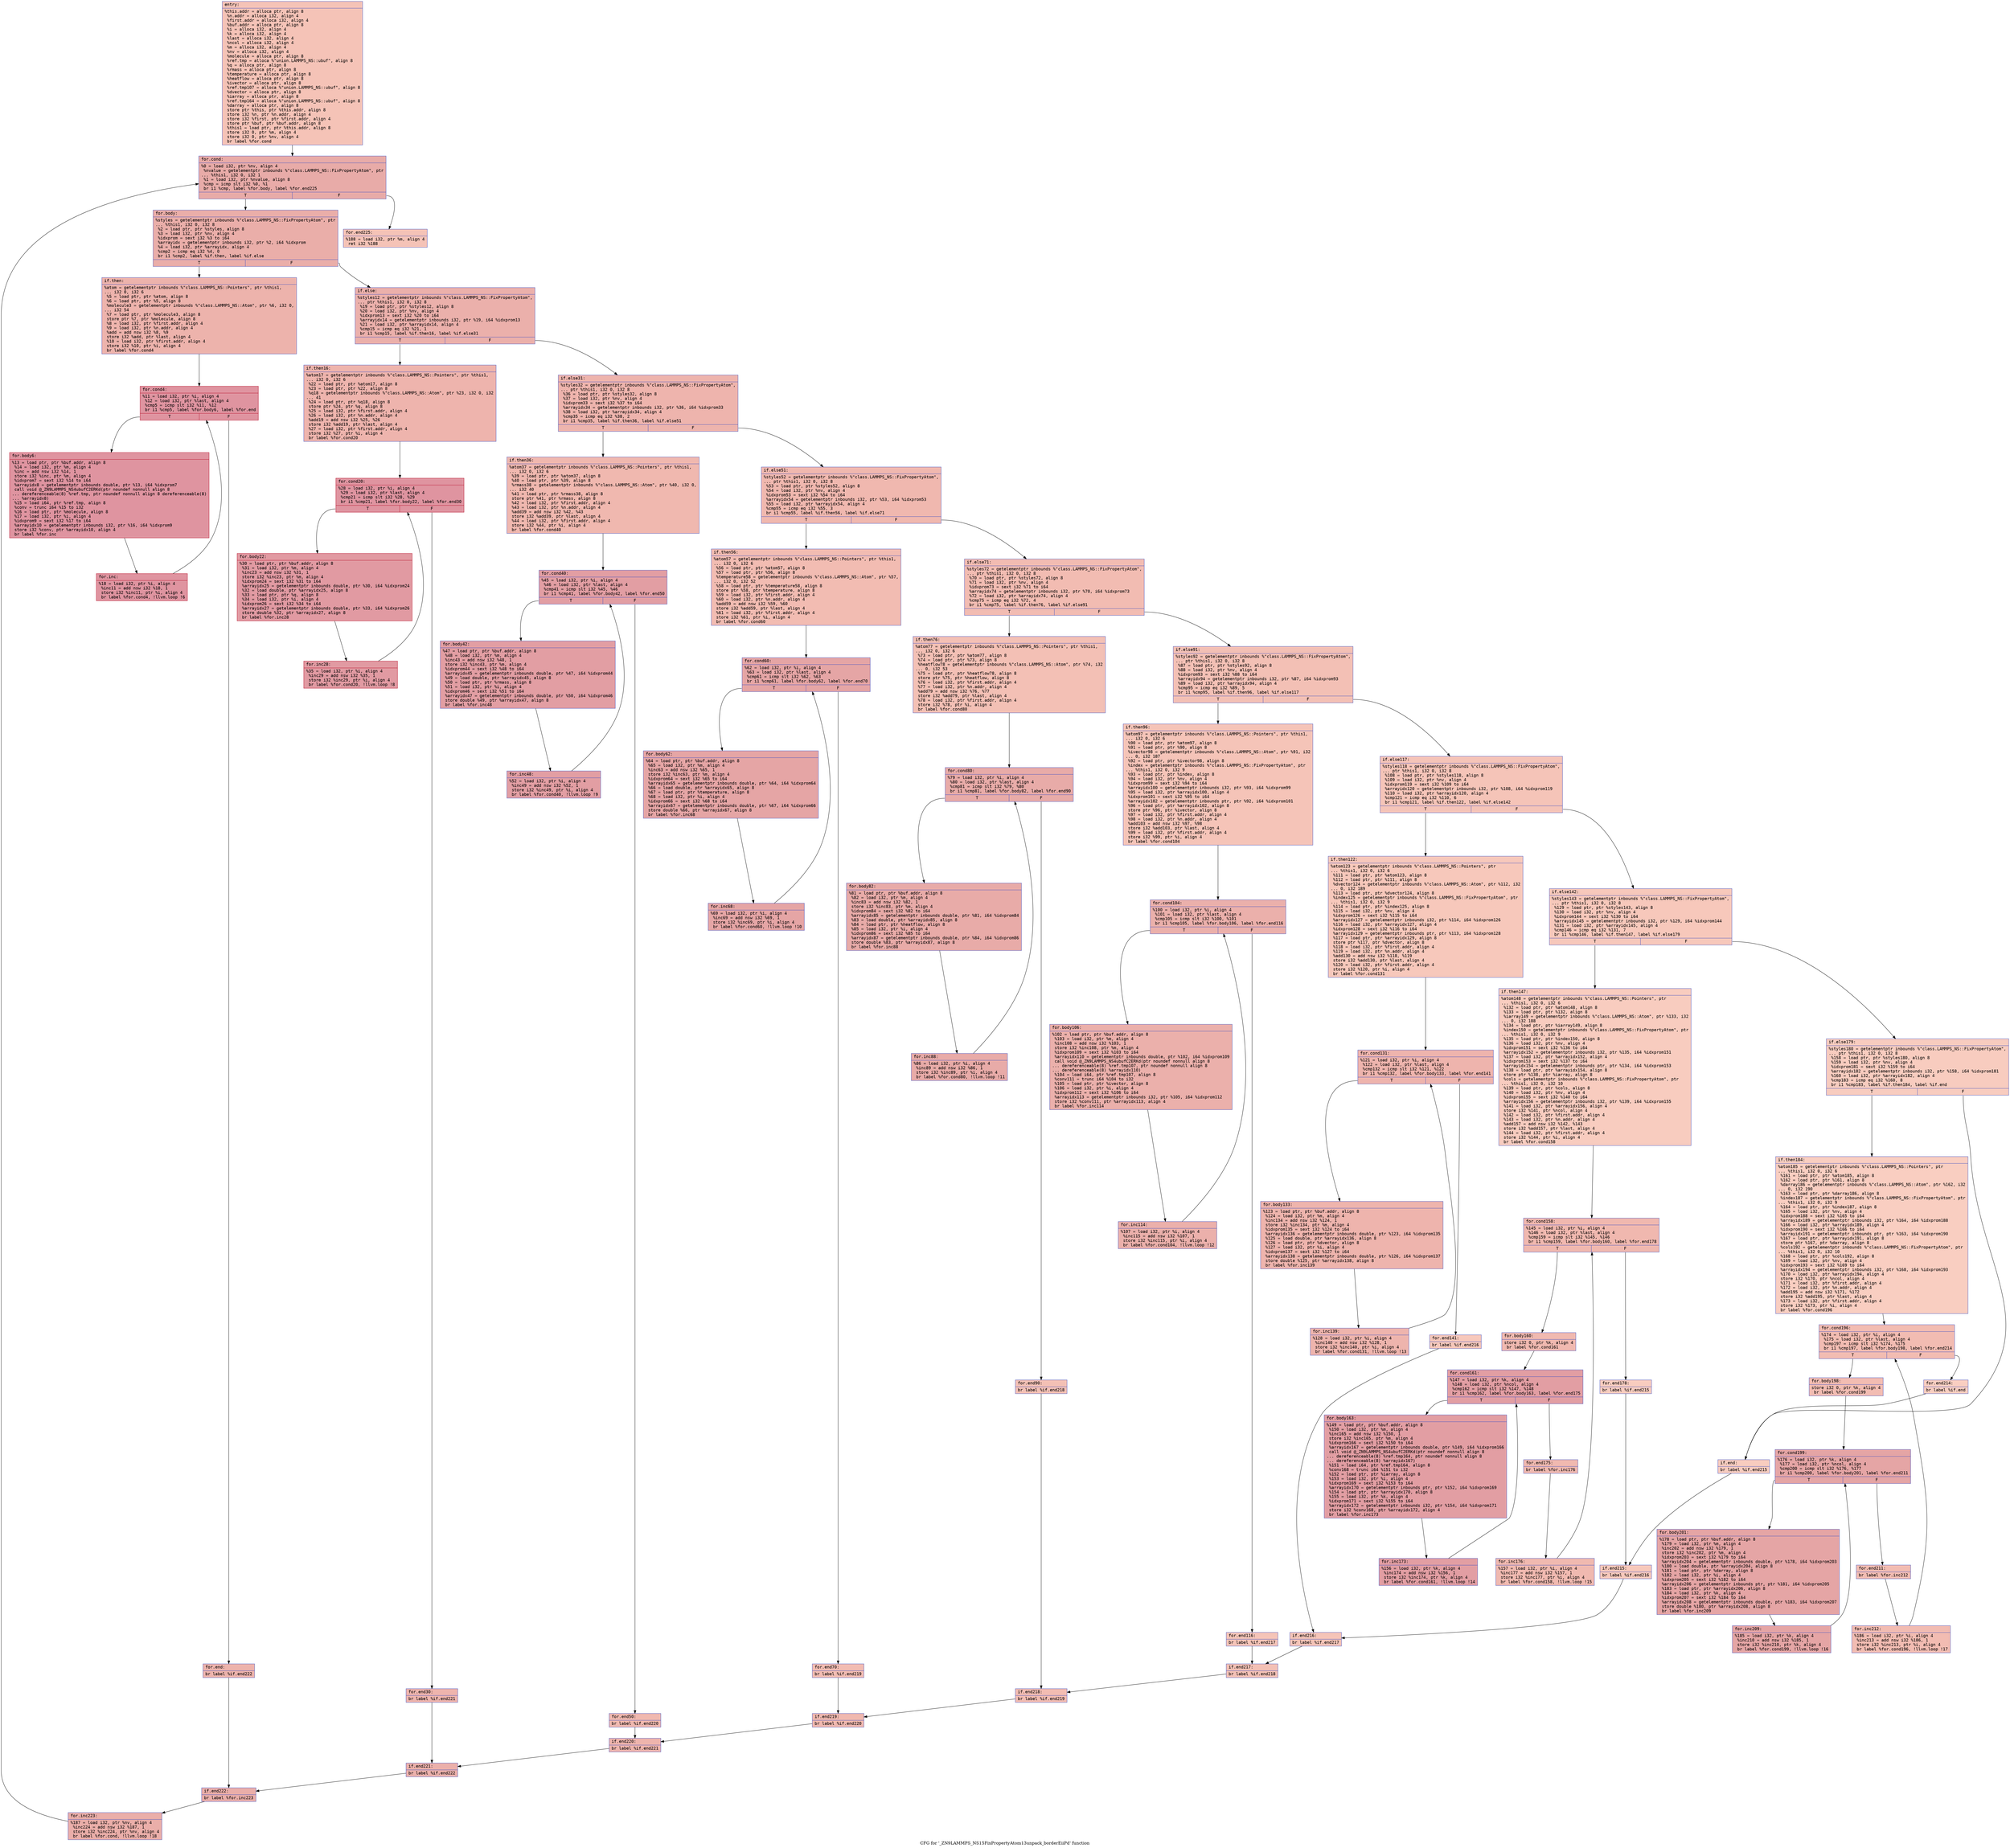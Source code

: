 digraph "CFG for '_ZN9LAMMPS_NS15FixPropertyAtom13unpack_borderEiiPd' function" {
	label="CFG for '_ZN9LAMMPS_NS15FixPropertyAtom13unpack_borderEiiPd' function";

	Node0x561c2757d440 [shape=record,color="#3d50c3ff", style=filled, fillcolor="#e8765c70" fontname="Courier",label="{entry:\l|  %this.addr = alloca ptr, align 8\l  %n.addr = alloca i32, align 4\l  %first.addr = alloca i32, align 4\l  %buf.addr = alloca ptr, align 8\l  %i = alloca i32, align 4\l  %k = alloca i32, align 4\l  %last = alloca i32, align 4\l  %ncol = alloca i32, align 4\l  %m = alloca i32, align 4\l  %nv = alloca i32, align 4\l  %molecule = alloca ptr, align 8\l  %ref.tmp = alloca %\"union.LAMMPS_NS::ubuf\", align 8\l  %q = alloca ptr, align 8\l  %rmass = alloca ptr, align 8\l  %temperature = alloca ptr, align 8\l  %heatflow = alloca ptr, align 8\l  %ivector = alloca ptr, align 8\l  %ref.tmp107 = alloca %\"union.LAMMPS_NS::ubuf\", align 8\l  %dvector = alloca ptr, align 8\l  %iarray = alloca ptr, align 8\l  %ref.tmp164 = alloca %\"union.LAMMPS_NS::ubuf\", align 8\l  %darray = alloca ptr, align 8\l  store ptr %this, ptr %this.addr, align 8\l  store i32 %n, ptr %n.addr, align 4\l  store i32 %first, ptr %first.addr, align 4\l  store ptr %buf, ptr %buf.addr, align 8\l  %this1 = load ptr, ptr %this.addr, align 8\l  store i32 0, ptr %m, align 4\l  store i32 0, ptr %nv, align 4\l  br label %for.cond\l}"];
	Node0x561c2757d440 -> Node0x561c273f7d90[tooltip="entry -> for.cond\nProbability 100.00%" ];
	Node0x561c273f7d90 [shape=record,color="#3d50c3ff", style=filled, fillcolor="#cc403a70" fontname="Courier",label="{for.cond:\l|  %0 = load i32, ptr %nv, align 4\l  %nvalue = getelementptr inbounds %\"class.LAMMPS_NS::FixPropertyAtom\", ptr\l... %this1, i32 0, i32 1\l  %1 = load i32, ptr %nvalue, align 8\l  %cmp = icmp slt i32 %0, %1\l  br i1 %cmp, label %for.body, label %for.end225\l|{<s0>T|<s1>F}}"];
	Node0x561c273f7d90:s0 -> Node0x561c2756a0f0[tooltip="for.cond -> for.body\nProbability 96.88%" ];
	Node0x561c273f7d90:s1 -> Node0x561c27564b80[tooltip="for.cond -> for.end225\nProbability 3.12%" ];
	Node0x561c2756a0f0 [shape=record,color="#3d50c3ff", style=filled, fillcolor="#d0473d70" fontname="Courier",label="{for.body:\l|  %styles = getelementptr inbounds %\"class.LAMMPS_NS::FixPropertyAtom\", ptr\l... %this1, i32 0, i32 8\l  %2 = load ptr, ptr %styles, align 8\l  %3 = load i32, ptr %nv, align 4\l  %idxprom = sext i32 %3 to i64\l  %arrayidx = getelementptr inbounds i32, ptr %2, i64 %idxprom\l  %4 = load i32, ptr %arrayidx, align 4\l  %cmp2 = icmp eq i32 %4, 0\l  br i1 %cmp2, label %if.then, label %if.else\l|{<s0>T|<s1>F}}"];
	Node0x561c2756a0f0:s0 -> Node0x561c2758acf0[tooltip="for.body -> if.then\nProbability 37.50%" ];
	Node0x561c2756a0f0:s1 -> Node0x561c2758ad40[tooltip="for.body -> if.else\nProbability 62.50%" ];
	Node0x561c2758acf0 [shape=record,color="#3d50c3ff", style=filled, fillcolor="#d6524470" fontname="Courier",label="{if.then:\l|  %atom = getelementptr inbounds %\"class.LAMMPS_NS::Pointers\", ptr %this1,\l... i32 0, i32 6\l  %5 = load ptr, ptr %atom, align 8\l  %6 = load ptr, ptr %5, align 8\l  %molecule3 = getelementptr inbounds %\"class.LAMMPS_NS::Atom\", ptr %6, i32 0,\l... i32 54\l  %7 = load ptr, ptr %molecule3, align 8\l  store ptr %7, ptr %molecule, align 8\l  %8 = load i32, ptr %first.addr, align 4\l  %9 = load i32, ptr %n.addr, align 4\l  %add = add nsw i32 %8, %9\l  store i32 %add, ptr %last, align 4\l  %10 = load i32, ptr %first.addr, align 4\l  store i32 %10, ptr %i, align 4\l  br label %for.cond4\l}"];
	Node0x561c2758acf0 -> Node0x561c2758b5a0[tooltip="if.then -> for.cond4\nProbability 100.00%" ];
	Node0x561c2758b5a0 [shape=record,color="#b70d28ff", style=filled, fillcolor="#b70d2870" fontname="Courier",label="{for.cond4:\l|  %11 = load i32, ptr %i, align 4\l  %12 = load i32, ptr %last, align 4\l  %cmp5 = icmp slt i32 %11, %12\l  br i1 %cmp5, label %for.body6, label %for.end\l|{<s0>T|<s1>F}}"];
	Node0x561c2758b5a0:s0 -> Node0x561c2758b840[tooltip="for.cond4 -> for.body6\nProbability 96.88%" ];
	Node0x561c2758b5a0:s1 -> Node0x561c2758b8c0[tooltip="for.cond4 -> for.end\nProbability 3.12%" ];
	Node0x561c2758b840 [shape=record,color="#b70d28ff", style=filled, fillcolor="#b70d2870" fontname="Courier",label="{for.body6:\l|  %13 = load ptr, ptr %buf.addr, align 8\l  %14 = load i32, ptr %m, align 4\l  %inc = add nsw i32 %14, 1\l  store i32 %inc, ptr %m, align 4\l  %idxprom7 = sext i32 %14 to i64\l  %arrayidx8 = getelementptr inbounds double, ptr %13, i64 %idxprom7\l  call void @_ZN9LAMMPS_NS4ubufC2ERKd(ptr noundef nonnull align 8\l... dereferenceable(8) %ref.tmp, ptr noundef nonnull align 8 dereferenceable(8)\l... %arrayidx8)\l  %15 = load i64, ptr %ref.tmp, align 8\l  %conv = trunc i64 %15 to i32\l  %16 = load ptr, ptr %molecule, align 8\l  %17 = load i32, ptr %i, align 4\l  %idxprom9 = sext i32 %17 to i64\l  %arrayidx10 = getelementptr inbounds i32, ptr %16, i64 %idxprom9\l  store i32 %conv, ptr %arrayidx10, align 4\l  br label %for.inc\l}"];
	Node0x561c2758b840 -> Node0x561c2758c5f0[tooltip="for.body6 -> for.inc\nProbability 100.00%" ];
	Node0x561c2758c5f0 [shape=record,color="#b70d28ff", style=filled, fillcolor="#b70d2870" fontname="Courier",label="{for.inc:\l|  %18 = load i32, ptr %i, align 4\l  %inc11 = add nsw i32 %18, 1\l  store i32 %inc11, ptr %i, align 4\l  br label %for.cond4, !llvm.loop !6\l}"];
	Node0x561c2758c5f0 -> Node0x561c2758b5a0[tooltip="for.inc -> for.cond4\nProbability 100.00%" ];
	Node0x561c2758b8c0 [shape=record,color="#3d50c3ff", style=filled, fillcolor="#d6524470" fontname="Courier",label="{for.end:\l|  br label %if.end222\l}"];
	Node0x561c2758b8c0 -> Node0x561c2758c9c0[tooltip="for.end -> if.end222\nProbability 100.00%" ];
	Node0x561c2758ad40 [shape=record,color="#3d50c3ff", style=filled, fillcolor="#d24b4070" fontname="Courier",label="{if.else:\l|  %styles12 = getelementptr inbounds %\"class.LAMMPS_NS::FixPropertyAtom\",\l... ptr %this1, i32 0, i32 8\l  %19 = load ptr, ptr %styles12, align 8\l  %20 = load i32, ptr %nv, align 4\l  %idxprom13 = sext i32 %20 to i64\l  %arrayidx14 = getelementptr inbounds i32, ptr %19, i64 %idxprom13\l  %21 = load i32, ptr %arrayidx14, align 4\l  %cmp15 = icmp eq i32 %21, 1\l  br i1 %cmp15, label %if.then16, label %if.else31\l|{<s0>T|<s1>F}}"];
	Node0x561c2758ad40:s0 -> Node0x561c2758cf40[tooltip="if.else -> if.then16\nProbability 50.00%" ];
	Node0x561c2758ad40:s1 -> Node0x561c2758cfc0[tooltip="if.else -> if.else31\nProbability 50.00%" ];
	Node0x561c2758cf40 [shape=record,color="#3d50c3ff", style=filled, fillcolor="#d8564670" fontname="Courier",label="{if.then16:\l|  %atom17 = getelementptr inbounds %\"class.LAMMPS_NS::Pointers\", ptr %this1,\l... i32 0, i32 6\l  %22 = load ptr, ptr %atom17, align 8\l  %23 = load ptr, ptr %22, align 8\l  %q18 = getelementptr inbounds %\"class.LAMMPS_NS::Atom\", ptr %23, i32 0, i32\l... 41\l  %24 = load ptr, ptr %q18, align 8\l  store ptr %24, ptr %q, align 8\l  %25 = load i32, ptr %first.addr, align 4\l  %26 = load i32, ptr %n.addr, align 4\l  %add19 = add nsw i32 %25, %26\l  store i32 %add19, ptr %last, align 4\l  %27 = load i32, ptr %first.addr, align 4\l  store i32 %27, ptr %i, align 4\l  br label %for.cond20\l}"];
	Node0x561c2758cf40 -> Node0x561c2758d840[tooltip="if.then16 -> for.cond20\nProbability 100.00%" ];
	Node0x561c2758d840 [shape=record,color="#b70d28ff", style=filled, fillcolor="#b70d2870" fontname="Courier",label="{for.cond20:\l|  %28 = load i32, ptr %i, align 4\l  %29 = load i32, ptr %last, align 4\l  %cmp21 = icmp slt i32 %28, %29\l  br i1 %cmp21, label %for.body22, label %for.end30\l|{<s0>T|<s1>F}}"];
	Node0x561c2758d840:s0 -> Node0x561c2758dae0[tooltip="for.cond20 -> for.body22\nProbability 96.88%" ];
	Node0x561c2758d840:s1 -> Node0x561c2758db60[tooltip="for.cond20 -> for.end30\nProbability 3.12%" ];
	Node0x561c2758dae0 [shape=record,color="#b70d28ff", style=filled, fillcolor="#bb1b2c70" fontname="Courier",label="{for.body22:\l|  %30 = load ptr, ptr %buf.addr, align 8\l  %31 = load i32, ptr %m, align 4\l  %inc23 = add nsw i32 %31, 1\l  store i32 %inc23, ptr %m, align 4\l  %idxprom24 = sext i32 %31 to i64\l  %arrayidx25 = getelementptr inbounds double, ptr %30, i64 %idxprom24\l  %32 = load double, ptr %arrayidx25, align 8\l  %33 = load ptr, ptr %q, align 8\l  %34 = load i32, ptr %i, align 4\l  %idxprom26 = sext i32 %34 to i64\l  %arrayidx27 = getelementptr inbounds double, ptr %33, i64 %idxprom26\l  store double %32, ptr %arrayidx27, align 8\l  br label %for.inc28\l}"];
	Node0x561c2758dae0 -> Node0x561c2758e3e0[tooltip="for.body22 -> for.inc28\nProbability 100.00%" ];
	Node0x561c2758e3e0 [shape=record,color="#b70d28ff", style=filled, fillcolor="#bb1b2c70" fontname="Courier",label="{for.inc28:\l|  %35 = load i32, ptr %i, align 4\l  %inc29 = add nsw i32 %35, 1\l  store i32 %inc29, ptr %i, align 4\l  br label %for.cond20, !llvm.loop !8\l}"];
	Node0x561c2758e3e0 -> Node0x561c2758d840[tooltip="for.inc28 -> for.cond20\nProbability 100.00%" ];
	Node0x561c2758db60 [shape=record,color="#3d50c3ff", style=filled, fillcolor="#d8564670" fontname="Courier",label="{for.end30:\l|  br label %if.end221\l}"];
	Node0x561c2758db60 -> Node0x561c2758e860[tooltip="for.end30 -> if.end221\nProbability 100.00%" ];
	Node0x561c2758cfc0 [shape=record,color="#3d50c3ff", style=filled, fillcolor="#d8564670" fontname="Courier",label="{if.else31:\l|  %styles32 = getelementptr inbounds %\"class.LAMMPS_NS::FixPropertyAtom\",\l... ptr %this1, i32 0, i32 8\l  %36 = load ptr, ptr %styles32, align 8\l  %37 = load i32, ptr %nv, align 4\l  %idxprom33 = sext i32 %37 to i64\l  %arrayidx34 = getelementptr inbounds i32, ptr %36, i64 %idxprom33\l  %38 = load i32, ptr %arrayidx34, align 4\l  %cmp35 = icmp eq i32 %38, 2\l  br i1 %cmp35, label %if.then36, label %if.else51\l|{<s0>T|<s1>F}}"];
	Node0x561c2758cfc0:s0 -> Node0x561c2758ede0[tooltip="if.else31 -> if.then36\nProbability 50.00%" ];
	Node0x561c2758cfc0:s1 -> Node0x561c2758ee60[tooltip="if.else31 -> if.else51\nProbability 50.00%" ];
	Node0x561c2758ede0 [shape=record,color="#3d50c3ff", style=filled, fillcolor="#dc5d4a70" fontname="Courier",label="{if.then36:\l|  %atom37 = getelementptr inbounds %\"class.LAMMPS_NS::Pointers\", ptr %this1,\l... i32 0, i32 6\l  %39 = load ptr, ptr %atom37, align 8\l  %40 = load ptr, ptr %39, align 8\l  %rmass38 = getelementptr inbounds %\"class.LAMMPS_NS::Atom\", ptr %40, i32 0,\l... i32 40\l  %41 = load ptr, ptr %rmass38, align 8\l  store ptr %41, ptr %rmass, align 8\l  %42 = load i32, ptr %first.addr, align 4\l  %43 = load i32, ptr %n.addr, align 4\l  %add39 = add nsw i32 %42, %43\l  store i32 %add39, ptr %last, align 4\l  %44 = load i32, ptr %first.addr, align 4\l  store i32 %44, ptr %i, align 4\l  br label %for.cond40\l}"];
	Node0x561c2758ede0 -> Node0x561c2758f6e0[tooltip="if.then36 -> for.cond40\nProbability 100.00%" ];
	Node0x561c2758f6e0 [shape=record,color="#3d50c3ff", style=filled, fillcolor="#be242e70" fontname="Courier",label="{for.cond40:\l|  %45 = load i32, ptr %i, align 4\l  %46 = load i32, ptr %last, align 4\l  %cmp41 = icmp slt i32 %45, %46\l  br i1 %cmp41, label %for.body42, label %for.end50\l|{<s0>T|<s1>F}}"];
	Node0x561c2758f6e0:s0 -> Node0x561c2758f980[tooltip="for.cond40 -> for.body42\nProbability 96.88%" ];
	Node0x561c2758f6e0:s1 -> Node0x561c2758fa00[tooltip="for.cond40 -> for.end50\nProbability 3.12%" ];
	Node0x561c2758f980 [shape=record,color="#3d50c3ff", style=filled, fillcolor="#be242e70" fontname="Courier",label="{for.body42:\l|  %47 = load ptr, ptr %buf.addr, align 8\l  %48 = load i32, ptr %m, align 4\l  %inc43 = add nsw i32 %48, 1\l  store i32 %inc43, ptr %m, align 4\l  %idxprom44 = sext i32 %48 to i64\l  %arrayidx45 = getelementptr inbounds double, ptr %47, i64 %idxprom44\l  %49 = load double, ptr %arrayidx45, align 8\l  %50 = load ptr, ptr %rmass, align 8\l  %51 = load i32, ptr %i, align 4\l  %idxprom46 = sext i32 %51 to i64\l  %arrayidx47 = getelementptr inbounds double, ptr %50, i64 %idxprom46\l  store double %49, ptr %arrayidx47, align 8\l  br label %for.inc48\l}"];
	Node0x561c2758f980 -> Node0x561c27590a90[tooltip="for.body42 -> for.inc48\nProbability 100.00%" ];
	Node0x561c27590a90 [shape=record,color="#3d50c3ff", style=filled, fillcolor="#be242e70" fontname="Courier",label="{for.inc48:\l|  %52 = load i32, ptr %i, align 4\l  %inc49 = add nsw i32 %52, 1\l  store i32 %inc49, ptr %i, align 4\l  br label %for.cond40, !llvm.loop !9\l}"];
	Node0x561c27590a90 -> Node0x561c2758f6e0[tooltip="for.inc48 -> for.cond40\nProbability 100.00%" ];
	Node0x561c2758fa00 [shape=record,color="#3d50c3ff", style=filled, fillcolor="#dc5d4a70" fontname="Courier",label="{for.end50:\l|  br label %if.end220\l}"];
	Node0x561c2758fa00 -> Node0x561c27590f10[tooltip="for.end50 -> if.end220\nProbability 100.00%" ];
	Node0x561c2758ee60 [shape=record,color="#3d50c3ff", style=filled, fillcolor="#dc5d4a70" fontname="Courier",label="{if.else51:\l|  %styles52 = getelementptr inbounds %\"class.LAMMPS_NS::FixPropertyAtom\",\l... ptr %this1, i32 0, i32 8\l  %53 = load ptr, ptr %styles52, align 8\l  %54 = load i32, ptr %nv, align 4\l  %idxprom53 = sext i32 %54 to i64\l  %arrayidx54 = getelementptr inbounds i32, ptr %53, i64 %idxprom53\l  %55 = load i32, ptr %arrayidx54, align 4\l  %cmp55 = icmp eq i32 %55, 3\l  br i1 %cmp55, label %if.then56, label %if.else71\l|{<s0>T|<s1>F}}"];
	Node0x561c2758ee60:s0 -> Node0x561c2758c2a0[tooltip="if.else51 -> if.then56\nProbability 50.00%" ];
	Node0x561c2758ee60:s1 -> Node0x561c2758c320[tooltip="if.else51 -> if.else71\nProbability 50.00%" ];
	Node0x561c2758c2a0 [shape=record,color="#3d50c3ff", style=filled, fillcolor="#e1675170" fontname="Courier",label="{if.then56:\l|  %atom57 = getelementptr inbounds %\"class.LAMMPS_NS::Pointers\", ptr %this1,\l... i32 0, i32 6\l  %56 = load ptr, ptr %atom57, align 8\l  %57 = load ptr, ptr %56, align 8\l  %temperature58 = getelementptr inbounds %\"class.LAMMPS_NS::Atom\", ptr %57,\l... i32 0, i32 52\l  %58 = load ptr, ptr %temperature58, align 8\l  store ptr %58, ptr %temperature, align 8\l  %59 = load i32, ptr %first.addr, align 4\l  %60 = load i32, ptr %n.addr, align 4\l  %add59 = add nsw i32 %59, %60\l  store i32 %add59, ptr %last, align 4\l  %61 = load i32, ptr %first.addr, align 4\l  store i32 %61, ptr %i, align 4\l  br label %for.cond60\l}"];
	Node0x561c2758c2a0 -> Node0x561c275923a0[tooltip="if.then56 -> for.cond60\nProbability 100.00%" ];
	Node0x561c275923a0 [shape=record,color="#3d50c3ff", style=filled, fillcolor="#c5333470" fontname="Courier",label="{for.cond60:\l|  %62 = load i32, ptr %i, align 4\l  %63 = load i32, ptr %last, align 4\l  %cmp61 = icmp slt i32 %62, %63\l  br i1 %cmp61, label %for.body62, label %for.end70\l|{<s0>T|<s1>F}}"];
	Node0x561c275923a0:s0 -> Node0x561c27592640[tooltip="for.cond60 -> for.body62\nProbability 96.88%" ];
	Node0x561c275923a0:s1 -> Node0x561c275926c0[tooltip="for.cond60 -> for.end70\nProbability 3.12%" ];
	Node0x561c27592640 [shape=record,color="#3d50c3ff", style=filled, fillcolor="#c5333470" fontname="Courier",label="{for.body62:\l|  %64 = load ptr, ptr %buf.addr, align 8\l  %65 = load i32, ptr %m, align 4\l  %inc63 = add nsw i32 %65, 1\l  store i32 %inc63, ptr %m, align 4\l  %idxprom64 = sext i32 %65 to i64\l  %arrayidx65 = getelementptr inbounds double, ptr %64, i64 %idxprom64\l  %66 = load double, ptr %arrayidx65, align 8\l  %67 = load ptr, ptr %temperature, align 8\l  %68 = load i32, ptr %i, align 4\l  %idxprom66 = sext i32 %68 to i64\l  %arrayidx67 = getelementptr inbounds double, ptr %67, i64 %idxprom66\l  store double %66, ptr %arrayidx67, align 8\l  br label %for.inc68\l}"];
	Node0x561c27592640 -> Node0x561c27592f40[tooltip="for.body62 -> for.inc68\nProbability 100.00%" ];
	Node0x561c27592f40 [shape=record,color="#3d50c3ff", style=filled, fillcolor="#c5333470" fontname="Courier",label="{for.inc68:\l|  %69 = load i32, ptr %i, align 4\l  %inc69 = add nsw i32 %69, 1\l  store i32 %inc69, ptr %i, align 4\l  br label %for.cond60, !llvm.loop !10\l}"];
	Node0x561c27592f40 -> Node0x561c275923a0[tooltip="for.inc68 -> for.cond60\nProbability 100.00%" ];
	Node0x561c275926c0 [shape=record,color="#3d50c3ff", style=filled, fillcolor="#e1675170" fontname="Courier",label="{for.end70:\l|  br label %if.end219\l}"];
	Node0x561c275926c0 -> Node0x561c275933c0[tooltip="for.end70 -> if.end219\nProbability 100.00%" ];
	Node0x561c2758c320 [shape=record,color="#3d50c3ff", style=filled, fillcolor="#e1675170" fontname="Courier",label="{if.else71:\l|  %styles72 = getelementptr inbounds %\"class.LAMMPS_NS::FixPropertyAtom\",\l... ptr %this1, i32 0, i32 8\l  %70 = load ptr, ptr %styles72, align 8\l  %71 = load i32, ptr %nv, align 4\l  %idxprom73 = sext i32 %71 to i64\l  %arrayidx74 = getelementptr inbounds i32, ptr %70, i64 %idxprom73\l  %72 = load i32, ptr %arrayidx74, align 4\l  %cmp75 = icmp eq i32 %72, 4\l  br i1 %cmp75, label %if.then76, label %if.else91\l|{<s0>T|<s1>F}}"];
	Node0x561c2758c320:s0 -> Node0x561c27593940[tooltip="if.else71 -> if.then76\nProbability 50.00%" ];
	Node0x561c2758c320:s1 -> Node0x561c275939c0[tooltip="if.else71 -> if.else91\nProbability 50.00%" ];
	Node0x561c27593940 [shape=record,color="#3d50c3ff", style=filled, fillcolor="#e5705870" fontname="Courier",label="{if.then76:\l|  %atom77 = getelementptr inbounds %\"class.LAMMPS_NS::Pointers\", ptr %this1,\l... i32 0, i32 6\l  %73 = load ptr, ptr %atom77, align 8\l  %74 = load ptr, ptr %73, align 8\l  %heatflow78 = getelementptr inbounds %\"class.LAMMPS_NS::Atom\", ptr %74, i32\l... 0, i32 53\l  %75 = load ptr, ptr %heatflow78, align 8\l  store ptr %75, ptr %heatflow, align 8\l  %76 = load i32, ptr %first.addr, align 4\l  %77 = load i32, ptr %n.addr, align 4\l  %add79 = add nsw i32 %76, %77\l  store i32 %add79, ptr %last, align 4\l  %78 = load i32, ptr %first.addr, align 4\l  store i32 %78, ptr %i, align 4\l  br label %for.cond80\l}"];
	Node0x561c27593940 -> Node0x561c27594250[tooltip="if.then76 -> for.cond80\nProbability 100.00%" ];
	Node0x561c27594250 [shape=record,color="#3d50c3ff", style=filled, fillcolor="#cc403a70" fontname="Courier",label="{for.cond80:\l|  %79 = load i32, ptr %i, align 4\l  %80 = load i32, ptr %last, align 4\l  %cmp81 = icmp slt i32 %79, %80\l  br i1 %cmp81, label %for.body82, label %for.end90\l|{<s0>T|<s1>F}}"];
	Node0x561c27594250:s0 -> Node0x561c275944f0[tooltip="for.cond80 -> for.body82\nProbability 96.88%" ];
	Node0x561c27594250:s1 -> Node0x561c27594570[tooltip="for.cond80 -> for.end90\nProbability 3.12%" ];
	Node0x561c275944f0 [shape=record,color="#3d50c3ff", style=filled, fillcolor="#cc403a70" fontname="Courier",label="{for.body82:\l|  %81 = load ptr, ptr %buf.addr, align 8\l  %82 = load i32, ptr %m, align 4\l  %inc83 = add nsw i32 %82, 1\l  store i32 %inc83, ptr %m, align 4\l  %idxprom84 = sext i32 %82 to i64\l  %arrayidx85 = getelementptr inbounds double, ptr %81, i64 %idxprom84\l  %83 = load double, ptr %arrayidx85, align 8\l  %84 = load ptr, ptr %heatflow, align 8\l  %85 = load i32, ptr %i, align 4\l  %idxprom86 = sext i32 %85 to i64\l  %arrayidx87 = getelementptr inbounds double, ptr %84, i64 %idxprom86\l  store double %83, ptr %arrayidx87, align 8\l  br label %for.inc88\l}"];
	Node0x561c275944f0 -> Node0x561c27594e50[tooltip="for.body82 -> for.inc88\nProbability 100.00%" ];
	Node0x561c27594e50 [shape=record,color="#3d50c3ff", style=filled, fillcolor="#cc403a70" fontname="Courier",label="{for.inc88:\l|  %86 = load i32, ptr %i, align 4\l  %inc89 = add nsw i32 %86, 1\l  store i32 %inc89, ptr %i, align 4\l  br label %for.cond80, !llvm.loop !11\l}"];
	Node0x561c27594e50 -> Node0x561c27594250[tooltip="for.inc88 -> for.cond80\nProbability 100.00%" ];
	Node0x561c27594570 [shape=record,color="#3d50c3ff", style=filled, fillcolor="#e5705870" fontname="Courier",label="{for.end90:\l|  br label %if.end218\l}"];
	Node0x561c27594570 -> Node0x561c275952d0[tooltip="for.end90 -> if.end218\nProbability 100.00%" ];
	Node0x561c275939c0 [shape=record,color="#3d50c3ff", style=filled, fillcolor="#e5705870" fontname="Courier",label="{if.else91:\l|  %styles92 = getelementptr inbounds %\"class.LAMMPS_NS::FixPropertyAtom\",\l... ptr %this1, i32 0, i32 8\l  %87 = load ptr, ptr %styles92, align 8\l  %88 = load i32, ptr %nv, align 4\l  %idxprom93 = sext i32 %88 to i64\l  %arrayidx94 = getelementptr inbounds i32, ptr %87, i64 %idxprom93\l  %89 = load i32, ptr %arrayidx94, align 4\l  %cmp95 = icmp eq i32 %89, 5\l  br i1 %cmp95, label %if.then96, label %if.else117\l|{<s0>T|<s1>F}}"];
	Node0x561c275939c0:s0 -> Node0x561c27595850[tooltip="if.else91 -> if.then96\nProbability 50.00%" ];
	Node0x561c275939c0:s1 -> Node0x561c275958d0[tooltip="if.else91 -> if.else117\nProbability 50.00%" ];
	Node0x561c27595850 [shape=record,color="#3d50c3ff", style=filled, fillcolor="#e97a5f70" fontname="Courier",label="{if.then96:\l|  %atom97 = getelementptr inbounds %\"class.LAMMPS_NS::Pointers\", ptr %this1,\l... i32 0, i32 6\l  %90 = load ptr, ptr %atom97, align 8\l  %91 = load ptr, ptr %90, align 8\l  %ivector98 = getelementptr inbounds %\"class.LAMMPS_NS::Atom\", ptr %91, i32\l... 0, i32 187\l  %92 = load ptr, ptr %ivector98, align 8\l  %index = getelementptr inbounds %\"class.LAMMPS_NS::FixPropertyAtom\", ptr\l... %this1, i32 0, i32 9\l  %93 = load ptr, ptr %index, align 8\l  %94 = load i32, ptr %nv, align 4\l  %idxprom99 = sext i32 %94 to i64\l  %arrayidx100 = getelementptr inbounds i32, ptr %93, i64 %idxprom99\l  %95 = load i32, ptr %arrayidx100, align 4\l  %idxprom101 = sext i32 %95 to i64\l  %arrayidx102 = getelementptr inbounds ptr, ptr %92, i64 %idxprom101\l  %96 = load ptr, ptr %arrayidx102, align 8\l  store ptr %96, ptr %ivector, align 8\l  %97 = load i32, ptr %first.addr, align 4\l  %98 = load i32, ptr %n.addr, align 4\l  %add103 = add nsw i32 %97, %98\l  store i32 %add103, ptr %last, align 4\l  %99 = load i32, ptr %first.addr, align 4\l  store i32 %99, ptr %i, align 4\l  br label %for.cond104\l}"];
	Node0x561c27595850 -> Node0x561c275901b0[tooltip="if.then96 -> for.cond104\nProbability 100.00%" ];
	Node0x561c275901b0 [shape=record,color="#3d50c3ff", style=filled, fillcolor="#d24b4070" fontname="Courier",label="{for.cond104:\l|  %100 = load i32, ptr %i, align 4\l  %101 = load i32, ptr %last, align 4\l  %cmp105 = icmp slt i32 %100, %101\l  br i1 %cmp105, label %for.body106, label %for.end116\l|{<s0>T|<s1>F}}"];
	Node0x561c275901b0:s0 -> Node0x561c275971c0[tooltip="for.cond104 -> for.body106\nProbability 96.88%" ];
	Node0x561c275901b0:s1 -> Node0x561c27597240[tooltip="for.cond104 -> for.end116\nProbability 3.12%" ];
	Node0x561c275971c0 [shape=record,color="#3d50c3ff", style=filled, fillcolor="#d24b4070" fontname="Courier",label="{for.body106:\l|  %102 = load ptr, ptr %buf.addr, align 8\l  %103 = load i32, ptr %m, align 4\l  %inc108 = add nsw i32 %103, 1\l  store i32 %inc108, ptr %m, align 4\l  %idxprom109 = sext i32 %103 to i64\l  %arrayidx110 = getelementptr inbounds double, ptr %102, i64 %idxprom109\l  call void @_ZN9LAMMPS_NS4ubufC2ERKd(ptr noundef nonnull align 8\l... dereferenceable(8) %ref.tmp107, ptr noundef nonnull align 8\l... dereferenceable(8) %arrayidx110)\l  %104 = load i64, ptr %ref.tmp107, align 8\l  %conv111 = trunc i64 %104 to i32\l  %105 = load ptr, ptr %ivector, align 8\l  %106 = load i32, ptr %i, align 4\l  %idxprom112 = sext i32 %106 to i64\l  %arrayidx113 = getelementptr inbounds i32, ptr %105, i64 %idxprom112\l  store i32 %conv111, ptr %arrayidx113, align 4\l  br label %for.inc114\l}"];
	Node0x561c275971c0 -> Node0x561c27597ce0[tooltip="for.body106 -> for.inc114\nProbability 100.00%" ];
	Node0x561c27597ce0 [shape=record,color="#3d50c3ff", style=filled, fillcolor="#d24b4070" fontname="Courier",label="{for.inc114:\l|  %107 = load i32, ptr %i, align 4\l  %inc115 = add nsw i32 %107, 1\l  store i32 %inc115, ptr %i, align 4\l  br label %for.cond104, !llvm.loop !12\l}"];
	Node0x561c27597ce0 -> Node0x561c275901b0[tooltip="for.inc114 -> for.cond104\nProbability 100.00%" ];
	Node0x561c27597240 [shape=record,color="#3d50c3ff", style=filled, fillcolor="#e97a5f70" fontname="Courier",label="{for.end116:\l|  br label %if.end217\l}"];
	Node0x561c27597240 -> Node0x561c27598140[tooltip="for.end116 -> if.end217\nProbability 100.00%" ];
	Node0x561c275958d0 [shape=record,color="#3d50c3ff", style=filled, fillcolor="#e97a5f70" fontname="Courier",label="{if.else117:\l|  %styles118 = getelementptr inbounds %\"class.LAMMPS_NS::FixPropertyAtom\",\l... ptr %this1, i32 0, i32 8\l  %108 = load ptr, ptr %styles118, align 8\l  %109 = load i32, ptr %nv, align 4\l  %idxprom119 = sext i32 %109 to i64\l  %arrayidx120 = getelementptr inbounds i32, ptr %108, i64 %idxprom119\l  %110 = load i32, ptr %arrayidx120, align 4\l  %cmp121 = icmp eq i32 %110, 6\l  br i1 %cmp121, label %if.then122, label %if.else142\l|{<s0>T|<s1>F}}"];
	Node0x561c275958d0:s0 -> Node0x561c275986c0[tooltip="if.else117 -> if.then122\nProbability 50.00%" ];
	Node0x561c275958d0:s1 -> Node0x561c27598740[tooltip="if.else117 -> if.else142\nProbability 50.00%" ];
	Node0x561c275986c0 [shape=record,color="#3d50c3ff", style=filled, fillcolor="#ed836670" fontname="Courier",label="{if.then122:\l|  %atom123 = getelementptr inbounds %\"class.LAMMPS_NS::Pointers\", ptr\l... %this1, i32 0, i32 6\l  %111 = load ptr, ptr %atom123, align 8\l  %112 = load ptr, ptr %111, align 8\l  %dvector124 = getelementptr inbounds %\"class.LAMMPS_NS::Atom\", ptr %112, i32\l... 0, i32 189\l  %113 = load ptr, ptr %dvector124, align 8\l  %index125 = getelementptr inbounds %\"class.LAMMPS_NS::FixPropertyAtom\", ptr\l... %this1, i32 0, i32 9\l  %114 = load ptr, ptr %index125, align 8\l  %115 = load i32, ptr %nv, align 4\l  %idxprom126 = sext i32 %115 to i64\l  %arrayidx127 = getelementptr inbounds i32, ptr %114, i64 %idxprom126\l  %116 = load i32, ptr %arrayidx127, align 4\l  %idxprom128 = sext i32 %116 to i64\l  %arrayidx129 = getelementptr inbounds ptr, ptr %113, i64 %idxprom128\l  %117 = load ptr, ptr %arrayidx129, align 8\l  store ptr %117, ptr %dvector, align 8\l  %118 = load i32, ptr %first.addr, align 4\l  %119 = load i32, ptr %n.addr, align 4\l  %add130 = add nsw i32 %118, %119\l  store i32 %add130, ptr %last, align 4\l  %120 = load i32, ptr %first.addr, align 4\l  store i32 %120, ptr %i, align 4\l  br label %for.cond131\l}"];
	Node0x561c275986c0 -> Node0x561c275995a0[tooltip="if.then122 -> for.cond131\nProbability 100.00%" ];
	Node0x561c275995a0 [shape=record,color="#3d50c3ff", style=filled, fillcolor="#d8564670" fontname="Courier",label="{for.cond131:\l|  %121 = load i32, ptr %i, align 4\l  %122 = load i32, ptr %last, align 4\l  %cmp132 = icmp slt i32 %121, %122\l  br i1 %cmp132, label %for.body133, label %for.end141\l|{<s0>T|<s1>F}}"];
	Node0x561c275995a0:s0 -> Node0x561c27599840[tooltip="for.cond131 -> for.body133\nProbability 96.88%" ];
	Node0x561c275995a0:s1 -> Node0x561c275998c0[tooltip="for.cond131 -> for.end141\nProbability 3.12%" ];
	Node0x561c27599840 [shape=record,color="#3d50c3ff", style=filled, fillcolor="#d8564670" fontname="Courier",label="{for.body133:\l|  %123 = load ptr, ptr %buf.addr, align 8\l  %124 = load i32, ptr %m, align 4\l  %inc134 = add nsw i32 %124, 1\l  store i32 %inc134, ptr %m, align 4\l  %idxprom135 = sext i32 %124 to i64\l  %arrayidx136 = getelementptr inbounds double, ptr %123, i64 %idxprom135\l  %125 = load double, ptr %arrayidx136, align 8\l  %126 = load ptr, ptr %dvector, align 8\l  %127 = load i32, ptr %i, align 4\l  %idxprom137 = sext i32 %127 to i64\l  %arrayidx138 = getelementptr inbounds double, ptr %126, i64 %idxprom137\l  store double %125, ptr %arrayidx138, align 8\l  br label %for.inc139\l}"];
	Node0x561c27599840 -> Node0x561c2759a1a0[tooltip="for.body133 -> for.inc139\nProbability 100.00%" ];
	Node0x561c2759a1a0 [shape=record,color="#3d50c3ff", style=filled, fillcolor="#d8564670" fontname="Courier",label="{for.inc139:\l|  %128 = load i32, ptr %i, align 4\l  %inc140 = add nsw i32 %128, 1\l  store i32 %inc140, ptr %i, align 4\l  br label %for.cond131, !llvm.loop !13\l}"];
	Node0x561c2759a1a0 -> Node0x561c275995a0[tooltip="for.inc139 -> for.cond131\nProbability 100.00%" ];
	Node0x561c275998c0 [shape=record,color="#3d50c3ff", style=filled, fillcolor="#ed836670" fontname="Courier",label="{for.end141:\l|  br label %if.end216\l}"];
	Node0x561c275998c0 -> Node0x561c2759a620[tooltip="for.end141 -> if.end216\nProbability 100.00%" ];
	Node0x561c27598740 [shape=record,color="#3d50c3ff", style=filled, fillcolor="#ed836670" fontname="Courier",label="{if.else142:\l|  %styles143 = getelementptr inbounds %\"class.LAMMPS_NS::FixPropertyAtom\",\l... ptr %this1, i32 0, i32 8\l  %129 = load ptr, ptr %styles143, align 8\l  %130 = load i32, ptr %nv, align 4\l  %idxprom144 = sext i32 %130 to i64\l  %arrayidx145 = getelementptr inbounds i32, ptr %129, i64 %idxprom144\l  %131 = load i32, ptr %arrayidx145, align 4\l  %cmp146 = icmp eq i32 %131, 7\l  br i1 %cmp146, label %if.then147, label %if.else179\l|{<s0>T|<s1>F}}"];
	Node0x561c27598740:s0 -> Node0x561c27591330[tooltip="if.else142 -> if.then147\nProbability 50.00%" ];
	Node0x561c27598740:s1 -> Node0x561c275913b0[tooltip="if.else142 -> if.else179\nProbability 50.00%" ];
	Node0x561c27591330 [shape=record,color="#3d50c3ff", style=filled, fillcolor="#f08b6e70" fontname="Courier",label="{if.then147:\l|  %atom148 = getelementptr inbounds %\"class.LAMMPS_NS::Pointers\", ptr\l... %this1, i32 0, i32 6\l  %132 = load ptr, ptr %atom148, align 8\l  %133 = load ptr, ptr %132, align 8\l  %iarray149 = getelementptr inbounds %\"class.LAMMPS_NS::Atom\", ptr %133, i32\l... 0, i32 188\l  %134 = load ptr, ptr %iarray149, align 8\l  %index150 = getelementptr inbounds %\"class.LAMMPS_NS::FixPropertyAtom\", ptr\l... %this1, i32 0, i32 9\l  %135 = load ptr, ptr %index150, align 8\l  %136 = load i32, ptr %nv, align 4\l  %idxprom151 = sext i32 %136 to i64\l  %arrayidx152 = getelementptr inbounds i32, ptr %135, i64 %idxprom151\l  %137 = load i32, ptr %arrayidx152, align 4\l  %idxprom153 = sext i32 %137 to i64\l  %arrayidx154 = getelementptr inbounds ptr, ptr %134, i64 %idxprom153\l  %138 = load ptr, ptr %arrayidx154, align 8\l  store ptr %138, ptr %iarray, align 8\l  %cols = getelementptr inbounds %\"class.LAMMPS_NS::FixPropertyAtom\", ptr\l... %this1, i32 0, i32 10\l  %139 = load ptr, ptr %cols, align 8\l  %140 = load i32, ptr %nv, align 4\l  %idxprom155 = sext i32 %140 to i64\l  %arrayidx156 = getelementptr inbounds i32, ptr %139, i64 %idxprom155\l  %141 = load i32, ptr %arrayidx156, align 4\l  store i32 %141, ptr %ncol, align 4\l  %142 = load i32, ptr %first.addr, align 4\l  %143 = load i32, ptr %n.addr, align 4\l  %add157 = add nsw i32 %142, %143\l  store i32 %add157, ptr %last, align 4\l  %144 = load i32, ptr %first.addr, align 4\l  store i32 %144, ptr %i, align 4\l  br label %for.cond158\l}"];
	Node0x561c27591330 -> Node0x561c2759caf0[tooltip="if.then147 -> for.cond158\nProbability 100.00%" ];
	Node0x561c2759caf0 [shape=record,color="#3d50c3ff", style=filled, fillcolor="#dc5d4a70" fontname="Courier",label="{for.cond158:\l|  %145 = load i32, ptr %i, align 4\l  %146 = load i32, ptr %last, align 4\l  %cmp159 = icmp slt i32 %145, %146\l  br i1 %cmp159, label %for.body160, label %for.end178\l|{<s0>T|<s1>F}}"];
	Node0x561c2759caf0:s0 -> Node0x561c2759cd90[tooltip="for.cond158 -> for.body160\nProbability 96.88%" ];
	Node0x561c2759caf0:s1 -> Node0x561c2759ce10[tooltip="for.cond158 -> for.end178\nProbability 3.12%" ];
	Node0x561c2759cd90 [shape=record,color="#3d50c3ff", style=filled, fillcolor="#de614d70" fontname="Courier",label="{for.body160:\l|  store i32 0, ptr %k, align 4\l  br label %for.cond161\l}"];
	Node0x561c2759cd90 -> Node0x561c2759d040[tooltip="for.body160 -> for.cond161\nProbability 100.00%" ];
	Node0x561c2759d040 [shape=record,color="#3d50c3ff", style=filled, fillcolor="#be242e70" fontname="Courier",label="{for.cond161:\l|  %147 = load i32, ptr %k, align 4\l  %148 = load i32, ptr %ncol, align 4\l  %cmp162 = icmp slt i32 %147, %148\l  br i1 %cmp162, label %for.body163, label %for.end175\l|{<s0>T|<s1>F}}"];
	Node0x561c2759d040:s0 -> Node0x561c2759d2e0[tooltip="for.cond161 -> for.body163\nProbability 96.88%" ];
	Node0x561c2759d040:s1 -> Node0x561c2759d360[tooltip="for.cond161 -> for.end175\nProbability 3.12%" ];
	Node0x561c2759d2e0 [shape=record,color="#3d50c3ff", style=filled, fillcolor="#be242e70" fontname="Courier",label="{for.body163:\l|  %149 = load ptr, ptr %buf.addr, align 8\l  %150 = load i32, ptr %m, align 4\l  %inc165 = add nsw i32 %150, 1\l  store i32 %inc165, ptr %m, align 4\l  %idxprom166 = sext i32 %150 to i64\l  %arrayidx167 = getelementptr inbounds double, ptr %149, i64 %idxprom166\l  call void @_ZN9LAMMPS_NS4ubufC2ERKd(ptr noundef nonnull align 8\l... dereferenceable(8) %ref.tmp164, ptr noundef nonnull align 8\l... dereferenceable(8) %arrayidx167)\l  %151 = load i64, ptr %ref.tmp164, align 8\l  %conv168 = trunc i64 %151 to i32\l  %152 = load ptr, ptr %iarray, align 8\l  %153 = load i32, ptr %i, align 4\l  %idxprom169 = sext i32 %153 to i64\l  %arrayidx170 = getelementptr inbounds ptr, ptr %152, i64 %idxprom169\l  %154 = load ptr, ptr %arrayidx170, align 8\l  %155 = load i32, ptr %k, align 4\l  %idxprom171 = sext i32 %155 to i64\l  %arrayidx172 = getelementptr inbounds i32, ptr %154, i64 %idxprom171\l  store i32 %conv168, ptr %arrayidx172, align 4\l  br label %for.inc173\l}"];
	Node0x561c2759d2e0 -> Node0x561c2759e070[tooltip="for.body163 -> for.inc173\nProbability 100.00%" ];
	Node0x561c2759e070 [shape=record,color="#3d50c3ff", style=filled, fillcolor="#be242e70" fontname="Courier",label="{for.inc173:\l|  %156 = load i32, ptr %k, align 4\l  %inc174 = add nsw i32 %156, 1\l  store i32 %inc174, ptr %k, align 4\l  br label %for.cond161, !llvm.loop !14\l}"];
	Node0x561c2759e070 -> Node0x561c2759d040[tooltip="for.inc173 -> for.cond161\nProbability 100.00%" ];
	Node0x561c2759d360 [shape=record,color="#3d50c3ff", style=filled, fillcolor="#de614d70" fontname="Courier",label="{for.end175:\l|  br label %for.inc176\l}"];
	Node0x561c2759d360 -> Node0x561c2759e4d0[tooltip="for.end175 -> for.inc176\nProbability 100.00%" ];
	Node0x561c2759e4d0 [shape=record,color="#3d50c3ff", style=filled, fillcolor="#de614d70" fontname="Courier",label="{for.inc176:\l|  %157 = load i32, ptr %i, align 4\l  %inc177 = add nsw i32 %157, 1\l  store i32 %inc177, ptr %i, align 4\l  br label %for.cond158, !llvm.loop !15\l}"];
	Node0x561c2759e4d0 -> Node0x561c2759caf0[tooltip="for.inc176 -> for.cond158\nProbability 100.00%" ];
	Node0x561c2759ce10 [shape=record,color="#3d50c3ff", style=filled, fillcolor="#f08b6e70" fontname="Courier",label="{for.end178:\l|  br label %if.end215\l}"];
	Node0x561c2759ce10 -> Node0x561c2759e950[tooltip="for.end178 -> if.end215\nProbability 100.00%" ];
	Node0x561c275913b0 [shape=record,color="#3d50c3ff", style=filled, fillcolor="#f08b6e70" fontname="Courier",label="{if.else179:\l|  %styles180 = getelementptr inbounds %\"class.LAMMPS_NS::FixPropertyAtom\",\l... ptr %this1, i32 0, i32 8\l  %158 = load ptr, ptr %styles180, align 8\l  %159 = load i32, ptr %nv, align 4\l  %idxprom181 = sext i32 %159 to i64\l  %arrayidx182 = getelementptr inbounds i32, ptr %158, i64 %idxprom181\l  %160 = load i32, ptr %arrayidx182, align 4\l  %cmp183 = icmp eq i32 %160, 8\l  br i1 %cmp183, label %if.then184, label %if.end\l|{<s0>T|<s1>F}}"];
	Node0x561c275913b0:s0 -> Node0x561c2759eed0[tooltip="if.else179 -> if.then184\nProbability 50.00%" ];
	Node0x561c275913b0:s1 -> Node0x561c2759ef50[tooltip="if.else179 -> if.end\nProbability 50.00%" ];
	Node0x561c2759eed0 [shape=record,color="#3d50c3ff", style=filled, fillcolor="#f2907270" fontname="Courier",label="{if.then184:\l|  %atom185 = getelementptr inbounds %\"class.LAMMPS_NS::Pointers\", ptr\l... %this1, i32 0, i32 6\l  %161 = load ptr, ptr %atom185, align 8\l  %162 = load ptr, ptr %161, align 8\l  %darray186 = getelementptr inbounds %\"class.LAMMPS_NS::Atom\", ptr %162, i32\l... 0, i32 190\l  %163 = load ptr, ptr %darray186, align 8\l  %index187 = getelementptr inbounds %\"class.LAMMPS_NS::FixPropertyAtom\", ptr\l... %this1, i32 0, i32 9\l  %164 = load ptr, ptr %index187, align 8\l  %165 = load i32, ptr %nv, align 4\l  %idxprom188 = sext i32 %165 to i64\l  %arrayidx189 = getelementptr inbounds i32, ptr %164, i64 %idxprom188\l  %166 = load i32, ptr %arrayidx189, align 4\l  %idxprom190 = sext i32 %166 to i64\l  %arrayidx191 = getelementptr inbounds ptr, ptr %163, i64 %idxprom190\l  %167 = load ptr, ptr %arrayidx191, align 8\l  store ptr %167, ptr %darray, align 8\l  %cols192 = getelementptr inbounds %\"class.LAMMPS_NS::FixPropertyAtom\", ptr\l... %this1, i32 0, i32 10\l  %168 = load ptr, ptr %cols192, align 8\l  %169 = load i32, ptr %nv, align 4\l  %idxprom193 = sext i32 %169 to i64\l  %arrayidx194 = getelementptr inbounds i32, ptr %168, i64 %idxprom193\l  %170 = load i32, ptr %arrayidx194, align 4\l  store i32 %170, ptr %ncol, align 4\l  %171 = load i32, ptr %first.addr, align 4\l  %172 = load i32, ptr %n.addr, align 4\l  %add195 = add nsw i32 %171, %172\l  store i32 %add195, ptr %last, align 4\l  %173 = load i32, ptr %first.addr, align 4\l  store i32 %173, ptr %i, align 4\l  br label %for.cond196\l}"];
	Node0x561c2759eed0 -> Node0x561c275a0210[tooltip="if.then184 -> for.cond196\nProbability 100.00%" ];
	Node0x561c275a0210 [shape=record,color="#3d50c3ff", style=filled, fillcolor="#e1675170" fontname="Courier",label="{for.cond196:\l|  %174 = load i32, ptr %i, align 4\l  %175 = load i32, ptr %last, align 4\l  %cmp197 = icmp slt i32 %174, %175\l  br i1 %cmp197, label %for.body198, label %for.end214\l|{<s0>T|<s1>F}}"];
	Node0x561c275a0210:s0 -> Node0x561c275a04b0[tooltip="for.cond196 -> for.body198\nProbability 96.88%" ];
	Node0x561c275a0210:s1 -> Node0x561c275a0530[tooltip="for.cond196 -> for.end214\nProbability 3.12%" ];
	Node0x561c275a04b0 [shape=record,color="#3d50c3ff", style=filled, fillcolor="#e1675170" fontname="Courier",label="{for.body198:\l|  store i32 0, ptr %k, align 4\l  br label %for.cond199\l}"];
	Node0x561c275a04b0 -> Node0x561c275a0700[tooltip="for.body198 -> for.cond199\nProbability 100.00%" ];
	Node0x561c275a0700 [shape=record,color="#3d50c3ff", style=filled, fillcolor="#c5333470" fontname="Courier",label="{for.cond199:\l|  %176 = load i32, ptr %k, align 4\l  %177 = load i32, ptr %ncol, align 4\l  %cmp200 = icmp slt i32 %176, %177\l  br i1 %cmp200, label %for.body201, label %for.end211\l|{<s0>T|<s1>F}}"];
	Node0x561c275a0700:s0 -> Node0x561c275a09a0[tooltip="for.cond199 -> for.body201\nProbability 96.88%" ];
	Node0x561c275a0700:s1 -> Node0x561c275a0a20[tooltip="for.cond199 -> for.end211\nProbability 3.12%" ];
	Node0x561c275a09a0 [shape=record,color="#3d50c3ff", style=filled, fillcolor="#c5333470" fontname="Courier",label="{for.body201:\l|  %178 = load ptr, ptr %buf.addr, align 8\l  %179 = load i32, ptr %m, align 4\l  %inc202 = add nsw i32 %179, 1\l  store i32 %inc202, ptr %m, align 4\l  %idxprom203 = sext i32 %179 to i64\l  %arrayidx204 = getelementptr inbounds double, ptr %178, i64 %idxprom203\l  %180 = load double, ptr %arrayidx204, align 8\l  %181 = load ptr, ptr %darray, align 8\l  %182 = load i32, ptr %i, align 4\l  %idxprom205 = sext i32 %182 to i64\l  %arrayidx206 = getelementptr inbounds ptr, ptr %181, i64 %idxprom205\l  %183 = load ptr, ptr %arrayidx206, align 8\l  %184 = load i32, ptr %k, align 4\l  %idxprom207 = sext i32 %184 to i64\l  %arrayidx208 = getelementptr inbounds double, ptr %183, i64 %idxprom207\l  store double %180, ptr %arrayidx208, align 8\l  br label %for.inc209\l}"];
	Node0x561c275a09a0 -> Node0x561c275a1570[tooltip="for.body201 -> for.inc209\nProbability 100.00%" ];
	Node0x561c275a1570 [shape=record,color="#3d50c3ff", style=filled, fillcolor="#c5333470" fontname="Courier",label="{for.inc209:\l|  %185 = load i32, ptr %k, align 4\l  %inc210 = add nsw i32 %185, 1\l  store i32 %inc210, ptr %k, align 4\l  br label %for.cond199, !llvm.loop !16\l}"];
	Node0x561c275a1570 -> Node0x561c275a0700[tooltip="for.inc209 -> for.cond199\nProbability 100.00%" ];
	Node0x561c275a0a20 [shape=record,color="#3d50c3ff", style=filled, fillcolor="#e1675170" fontname="Courier",label="{for.end211:\l|  br label %for.inc212\l}"];
	Node0x561c275a0a20 -> Node0x561c275a19f0[tooltip="for.end211 -> for.inc212\nProbability 100.00%" ];
	Node0x561c275a19f0 [shape=record,color="#3d50c3ff", style=filled, fillcolor="#e1675170" fontname="Courier",label="{for.inc212:\l|  %186 = load i32, ptr %i, align 4\l  %inc213 = add nsw i32 %186, 1\l  store i32 %inc213, ptr %i, align 4\l  br label %for.cond196, !llvm.loop !17\l}"];
	Node0x561c275a19f0 -> Node0x561c275a0210[tooltip="for.inc212 -> for.cond196\nProbability 100.00%" ];
	Node0x561c275a0530 [shape=record,color="#3d50c3ff", style=filled, fillcolor="#f2907270" fontname="Courier",label="{for.end214:\l|  br label %if.end\l}"];
	Node0x561c275a0530 -> Node0x561c2759ef50[tooltip="for.end214 -> if.end\nProbability 100.00%" ];
	Node0x561c2759ef50 [shape=record,color="#3d50c3ff", style=filled, fillcolor="#f08b6e70" fontname="Courier",label="{if.end:\l|  br label %if.end215\l}"];
	Node0x561c2759ef50 -> Node0x561c2759e950[tooltip="if.end -> if.end215\nProbability 100.00%" ];
	Node0x561c2759e950 [shape=record,color="#3d50c3ff", style=filled, fillcolor="#ed836670" fontname="Courier",label="{if.end215:\l|  br label %if.end216\l}"];
	Node0x561c2759e950 -> Node0x561c2759a620[tooltip="if.end215 -> if.end216\nProbability 100.00%" ];
	Node0x561c2759a620 [shape=record,color="#3d50c3ff", style=filled, fillcolor="#e97a5f70" fontname="Courier",label="{if.end216:\l|  br label %if.end217\l}"];
	Node0x561c2759a620 -> Node0x561c27598140[tooltip="if.end216 -> if.end217\nProbability 100.00%" ];
	Node0x561c27598140 [shape=record,color="#3d50c3ff", style=filled, fillcolor="#e5705870" fontname="Courier",label="{if.end217:\l|  br label %if.end218\l}"];
	Node0x561c27598140 -> Node0x561c275952d0[tooltip="if.end217 -> if.end218\nProbability 100.00%" ];
	Node0x561c275952d0 [shape=record,color="#3d50c3ff", style=filled, fillcolor="#e1675170" fontname="Courier",label="{if.end218:\l|  br label %if.end219\l}"];
	Node0x561c275952d0 -> Node0x561c275933c0[tooltip="if.end218 -> if.end219\nProbability 100.00%" ];
	Node0x561c275933c0 [shape=record,color="#3d50c3ff", style=filled, fillcolor="#dc5d4a70" fontname="Courier",label="{if.end219:\l|  br label %if.end220\l}"];
	Node0x561c275933c0 -> Node0x561c27590f10[tooltip="if.end219 -> if.end220\nProbability 100.00%" ];
	Node0x561c27590f10 [shape=record,color="#3d50c3ff", style=filled, fillcolor="#d8564670" fontname="Courier",label="{if.end220:\l|  br label %if.end221\l}"];
	Node0x561c27590f10 -> Node0x561c2758e860[tooltip="if.end220 -> if.end221\nProbability 100.00%" ];
	Node0x561c2758e860 [shape=record,color="#3d50c3ff", style=filled, fillcolor="#d24b4070" fontname="Courier",label="{if.end221:\l|  br label %if.end222\l}"];
	Node0x561c2758e860 -> Node0x561c2758c9c0[tooltip="if.end221 -> if.end222\nProbability 100.00%" ];
	Node0x561c2758c9c0 [shape=record,color="#3d50c3ff", style=filled, fillcolor="#d0473d70" fontname="Courier",label="{if.end222:\l|  br label %for.inc223\l}"];
	Node0x561c2758c9c0 -> Node0x561c275a2260[tooltip="if.end222 -> for.inc223\nProbability 100.00%" ];
	Node0x561c275a2260 [shape=record,color="#3d50c3ff", style=filled, fillcolor="#d0473d70" fontname="Courier",label="{for.inc223:\l|  %187 = load i32, ptr %nv, align 4\l  %inc224 = add nsw i32 %187, 1\l  store i32 %inc224, ptr %nv, align 4\l  br label %for.cond, !llvm.loop !18\l}"];
	Node0x561c275a2260 -> Node0x561c273f7d90[tooltip="for.inc223 -> for.cond\nProbability 100.00%" ];
	Node0x561c27564b80 [shape=record,color="#3d50c3ff", style=filled, fillcolor="#e8765c70" fontname="Courier",label="{for.end225:\l|  %188 = load i32, ptr %m, align 4\l  ret i32 %188\l}"];
}
